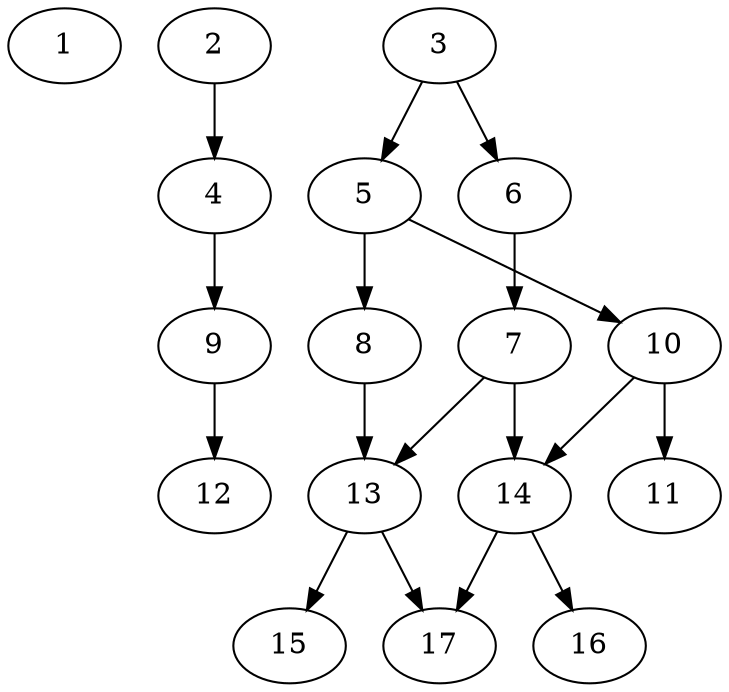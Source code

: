 // DAG (tier=1-easy, mode=data, n=17, ccr=0.323, fat=0.496, density=0.387, regular=0.762, jump=0.085, mindata=1048576, maxdata=8388608)
// DAG automatically generated by daggen at Sun Aug 24 16:33:33 2025
// /home/ermia/Project/Environments/daggen/bin/daggen --dot --ccr 0.323 --fat 0.496 --regular 0.762 --density 0.387 --jump 0.085 --mindata 1048576 --maxdata 8388608 -n 17 
digraph G {
  1 [size="317457514027094", alpha="0.02", expect_size="158728757013547"]
  2 [size="18759686823535320", alpha="0.08", expect_size="9379843411767660"]
  2 -> 4 [size ="21233924046848"]
  3 [size="3721051152918727", alpha="0.07", expect_size="1860525576459363"]
  3 -> 5 [size ="260536147116032"]
  3 -> 6 [size ="260536147116032"]
  4 [size="193662357078016000000", alpha="0.14", expect_size="96831178539008000000"]
  4 -> 9 [size ="267785338880000"]
  5 [size="169075682574336000000", alpha="0.18", expect_size="84537841287168000000"]
  5 -> 8 [size ="244611809280000"]
  5 -> 10 [size ="244611809280000"]
  6 [size="148898294063529376", alpha="0.07", expect_size="74449147031764688"]
  6 -> 7 [size ="290623290605568"]
  7 [size="215075115229222273024", alpha="0.03", expect_size="107537557614611136512"]
  7 -> 13 [size ="287177292382208"]
  7 -> 14 [size ="287177292382208"]
  8 [size="38990873636400664", alpha="0.04", expect_size="19495436818200332"]
  8 -> 13 [size ="41119245139968"]
  9 [size="770115677950383360", alpha="0.15", expect_size="385057838975191680"]
  9 -> 12 [size ="291710563254272"]
  10 [size="377144545509376", alpha="0.16", expect_size="188572272754688"]
  10 -> 11 [size ="35184372088832"]
  10 -> 14 [size ="35184372088832"]
  11 [size="67995088680297664", alpha="0.16", expect_size="33997544340148832"]
  12 [size="822793523828853376", alpha="0.10", expect_size="411396761914426688"]
  13 [size="611189497547446400", alpha="0.09", expect_size="305594748773723200"]
  13 -> 15 [size ="351914931781632"]
  13 -> 17 [size ="351914931781632"]
  14 [size="3557131994812160", alpha="0.06", expect_size="1778565997406080"]
  14 -> 16 [size ="238847963168768"]
  14 -> 17 [size ="238847963168768"]
  15 [size="211456490801062739968", alpha="0.17", expect_size="105728245400531369984"]
  16 [size="183659565238844391424", alpha="0.06", expect_size="91829782619422195712"]
  17 [size="166075646520279072", alpha="0.12", expect_size="83037823260139536"]
}